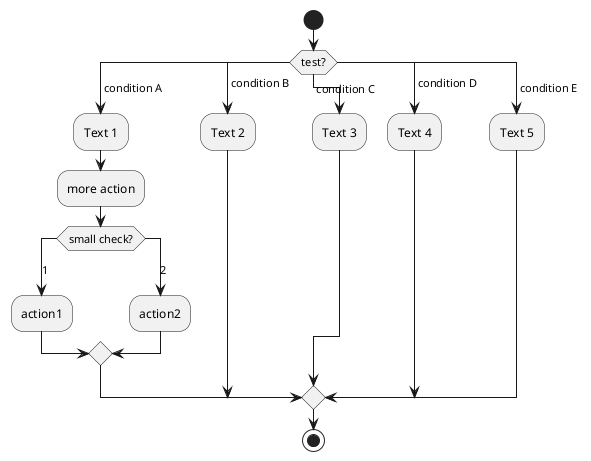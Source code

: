 @startuml

start

switch (test?)

case ( condition A )
    :Text 1;
    :more action;
    switch (small check?)
    case (1)
        :action1;
    case (2)
        :action2;
    endswitch
case ( condition B )
    :Text 2;
case ( condition C )
    :Text 3;
case ( condition D )
    :Text 4;
case ( condition E )
    :Text 5;

endswitch

stop
@enduml